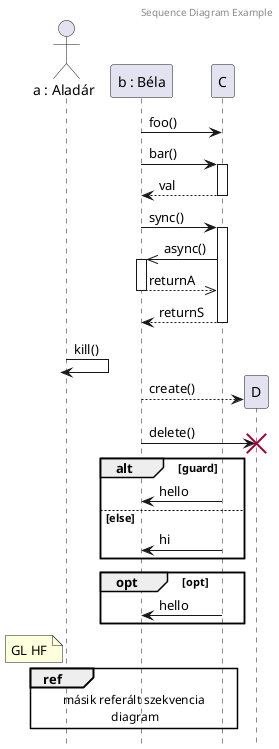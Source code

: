 @startuml sequenceExample
header Sequence Diagram Example

hide footbox

' lehet előre deklarálni résztvevőket '
actor A as "a : Aladár"
participant B as "b : Béla"

' de utólag is '
B -> C : foo()

' lehet aktiválni és leállítani '
B -> C ++ : bar()
return val

' vagy automatizálni'
autoactivate on

' nyíl típusok '
B -> C : sync()
C ->> B : async()
return returnA
return returnS

A -> A  -- :  kill()

create D
B --> D : create()


B -> D -- : delete()
destroy D

autoactivate off
' viselkedés dolgok '

alt guard
C -> B -- : hello
else else
C -> B -- : hi
end

opt opt
C -> B -- : hello
end

note left of A
  GL HF
end note

ref over C, B, A
  másik referált szekvencia
   diagram
end ref

@enduml